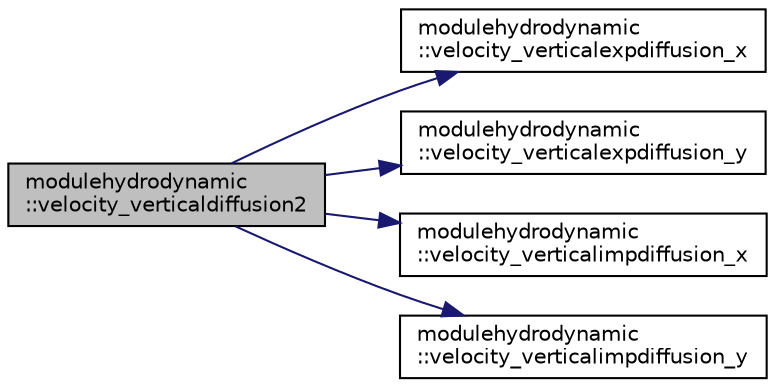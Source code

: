 digraph "modulehydrodynamic::velocity_verticaldiffusion2"
{
 // LATEX_PDF_SIZE
  edge [fontname="Helvetica",fontsize="10",labelfontname="Helvetica",labelfontsize="10"];
  node [fontname="Helvetica",fontsize="10",shape=record];
  rankdir="LR";
  Node1 [label="modulehydrodynamic\l::velocity_verticaldiffusion2",height=0.2,width=0.4,color="black", fillcolor="grey75", style="filled", fontcolor="black",tooltip=" "];
  Node1 -> Node2 [color="midnightblue",fontsize="10",style="solid"];
  Node2 [label="modulehydrodynamic\l::velocity_verticalexpdiffusion_x",height=0.2,width=0.4,color="black", fillcolor="white", style="filled",URL="$namespacemodulehydrodynamic.html#a8e24696fc2dbaa5d085e58447e1fcbb3",tooltip=" "];
  Node1 -> Node3 [color="midnightblue",fontsize="10",style="solid"];
  Node3 [label="modulehydrodynamic\l::velocity_verticalexpdiffusion_y",height=0.2,width=0.4,color="black", fillcolor="white", style="filled",URL="$namespacemodulehydrodynamic.html#aa8e33fb439a524d36e71fae09425d824",tooltip=" "];
  Node1 -> Node4 [color="midnightblue",fontsize="10",style="solid"];
  Node4 [label="modulehydrodynamic\l::velocity_verticalimpdiffusion_x",height=0.2,width=0.4,color="black", fillcolor="white", style="filled",URL="$namespacemodulehydrodynamic.html#a7b3551cb8e8ac99602a6ba34d58083a5",tooltip=" "];
  Node1 -> Node5 [color="midnightblue",fontsize="10",style="solid"];
  Node5 [label="modulehydrodynamic\l::velocity_verticalimpdiffusion_y",height=0.2,width=0.4,color="black", fillcolor="white", style="filled",URL="$namespacemodulehydrodynamic.html#a589cb99ff718571e270c60116aea1391",tooltip=" "];
}

